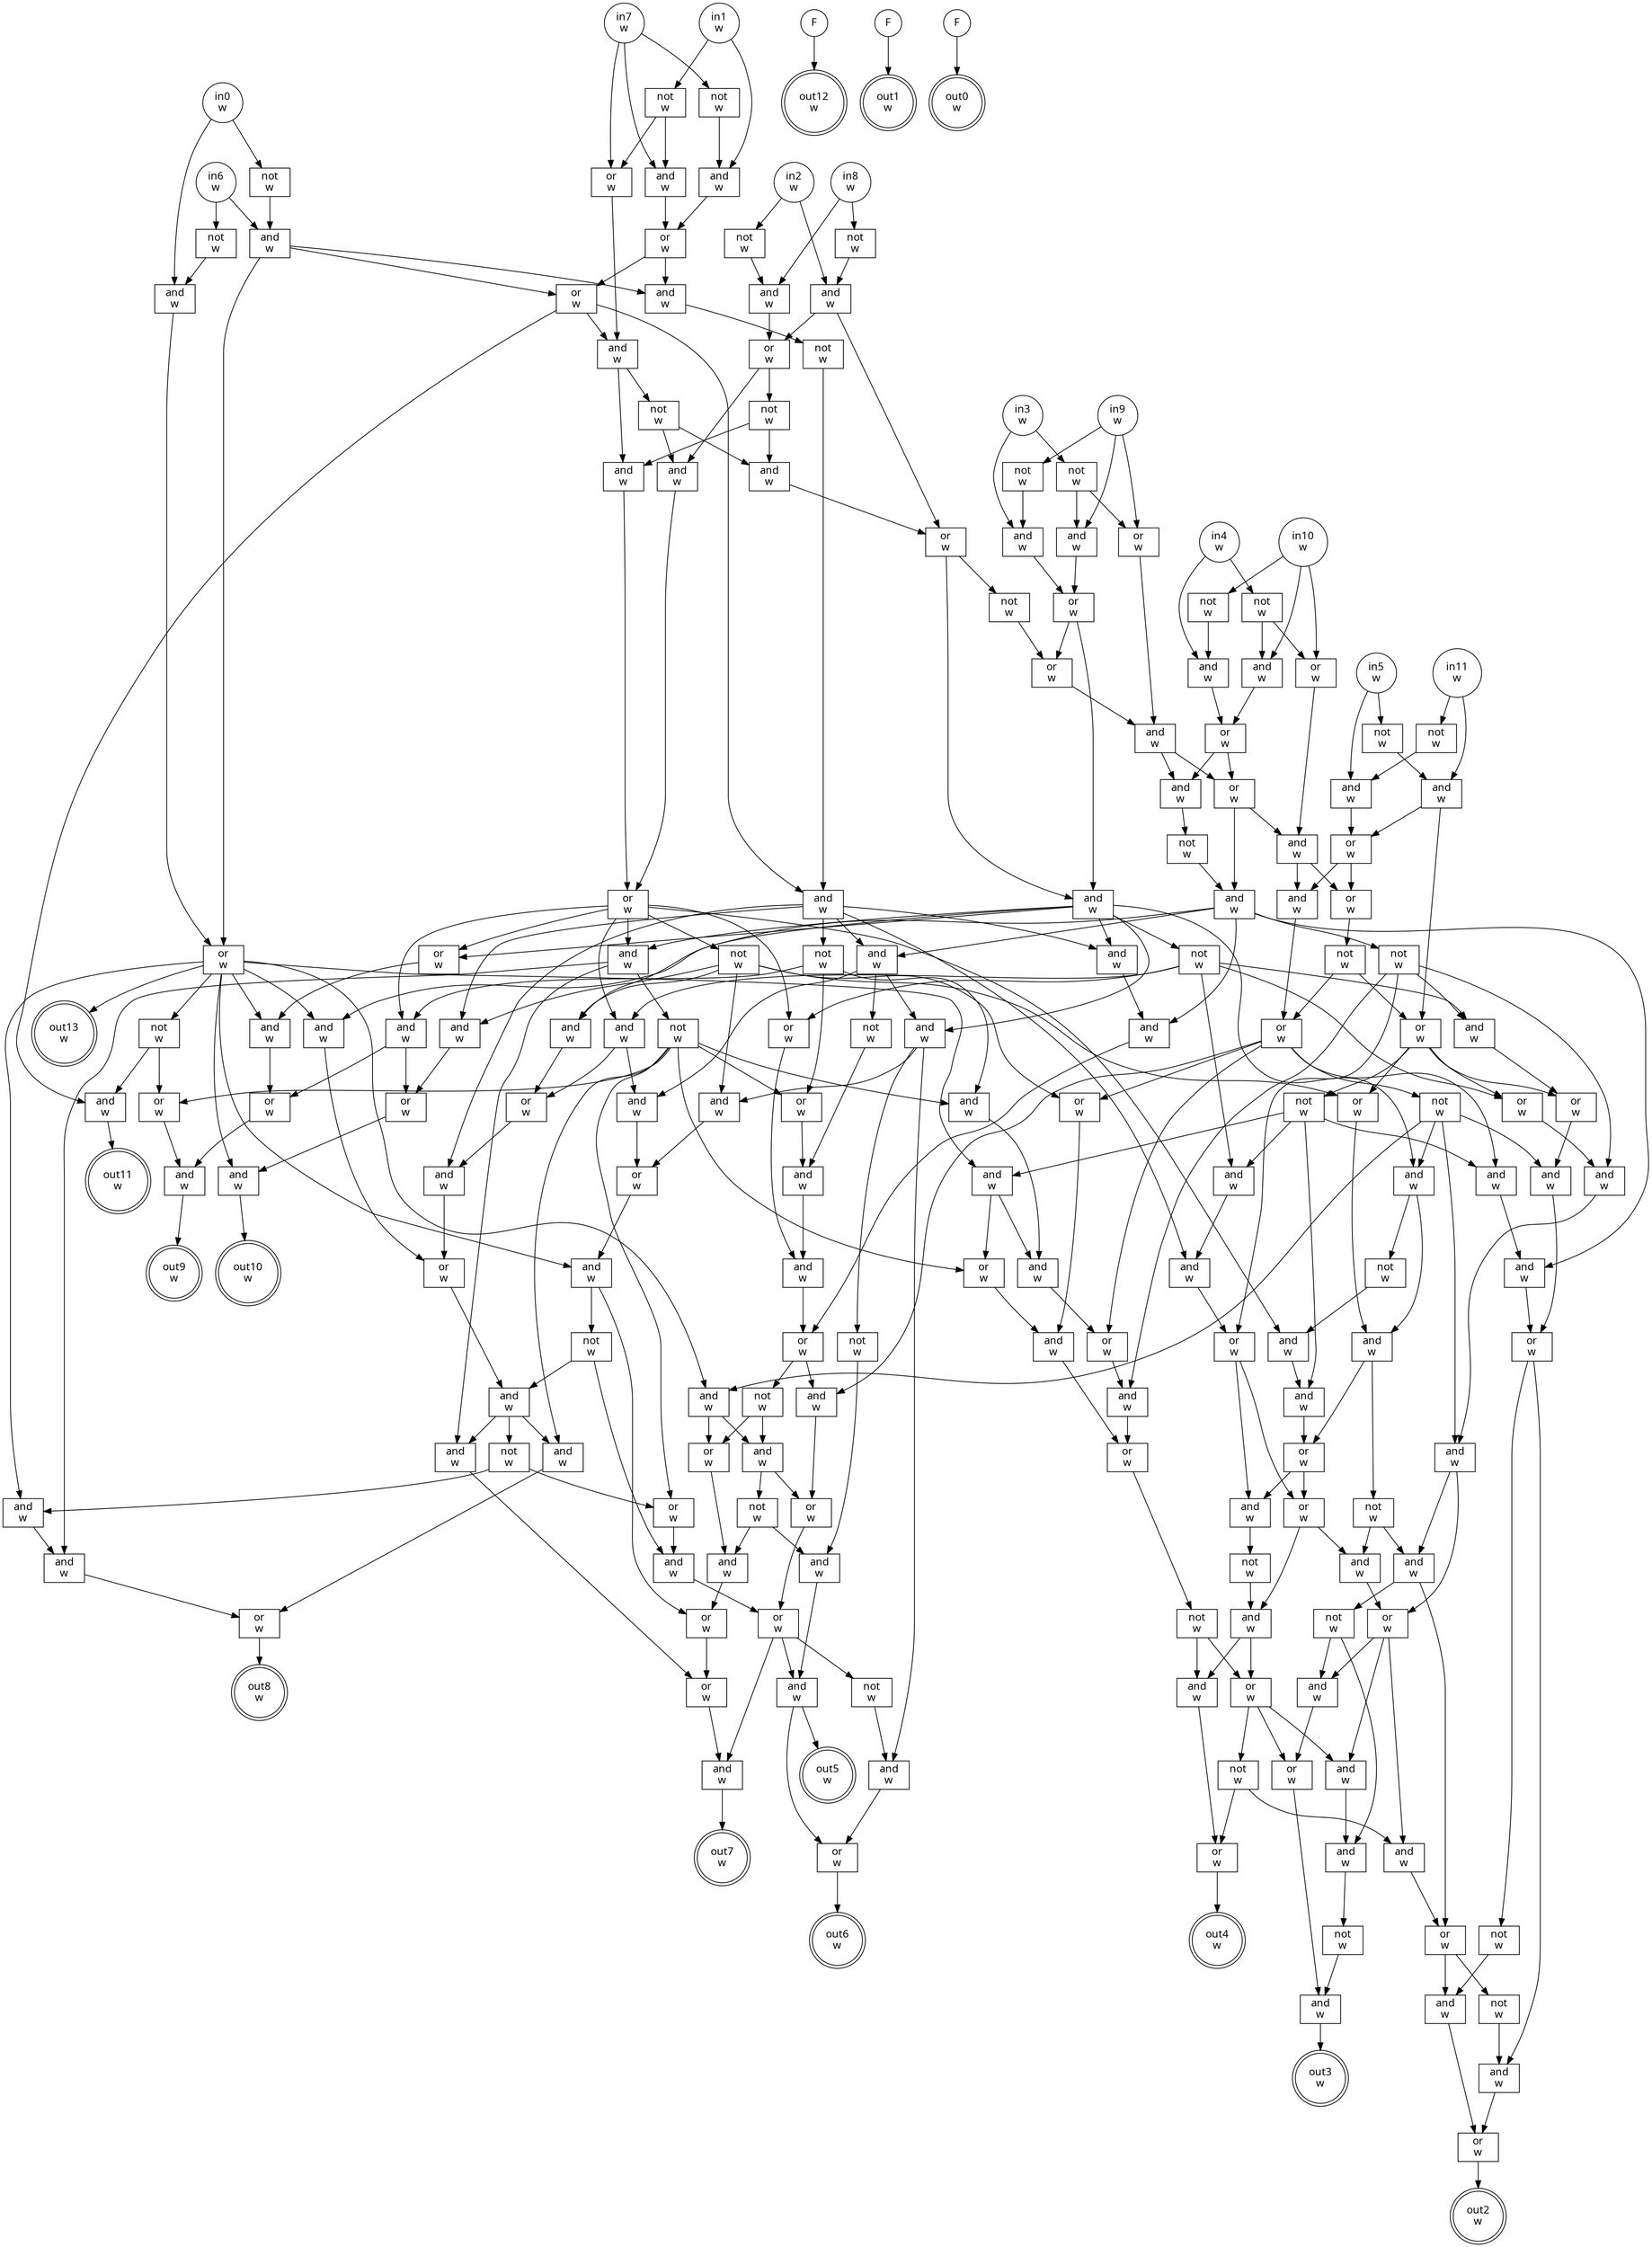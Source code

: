 digraph circuit{
	node [style = filled, fillcolor = white,shape=rect, fontname=geneva]
	g0 [label="in0\nw",shape=circle,fillcolor=white]
	g1 [label="in1\nw",shape=circle,fillcolor=white]
	g2 [label="in2\nw",shape=circle,fillcolor=white]
	g3 [label="in3\nw",shape=circle,fillcolor=white]
	g4 [label="in4\nw",shape=circle,fillcolor=white]
	g5 [label="in5\nw",shape=circle,fillcolor=white]
	g6 [label="in6\nw",shape=circle,fillcolor=white]
	g7 [label="in7\nw",shape=circle,fillcolor=white]
	g8 [label="in8\nw",shape=circle,fillcolor=white]
	g9 [label="in9\nw",shape=circle,fillcolor=white]
	g10 [label="in10\nw",shape=circle,fillcolor=white]
	g11 [label="in11\nw",shape=circle,fillcolor=white]
	g12 [label="F",shape=circle,fillcolor=white]
	g13 [label="F",shape=circle,fillcolor=white]
	g14 [label="F",shape=circle,fillcolor=white]
	g15 [label="not\nw",fillcolor=white]
	g16 [label="not\nw",fillcolor=white]
	g17 [label="not\nw",fillcolor=white]
	g18 [label="not\nw",fillcolor=white]
	g19 [label="not\nw",fillcolor=white]
	g20 [label="not\nw",fillcolor=white]
	g21 [label="and\nw",fillcolor=white]
	g22 [label="not\nw",fillcolor=white]
	g23 [label="and\nw",fillcolor=white]
	g24 [label="or\nw",fillcolor=white]
	g25 [label="and\nw",fillcolor=white]
	g26 [label="not\nw",fillcolor=white]
	g27 [label="and\nw",fillcolor=white]
	g28 [label="or\nw",fillcolor=white]
	g29 [label="or\nw",fillcolor=white]
	g30 [label="and\nw",fillcolor=white]
	g31 [label="not\nw",fillcolor=white]
	g32 [label="and\nw",fillcolor=white]
	g33 [label="or\nw",fillcolor=white]
	g34 [label="or\nw",fillcolor=white]
	g35 [label="and\nw",fillcolor=white]
	g36 [label="not\nw",fillcolor=white]
	g37 [label="and\nw",fillcolor=white]
	g38 [label="or\nw",fillcolor=white]
	g39 [label="not\nw",fillcolor=white]
	g40 [label="and\nw",fillcolor=white]
	g41 [label="not\nw",fillcolor=white]
	g42 [label="and\nw",fillcolor=white]
	g43 [label="or\nw",fillcolor=white]
	g44 [label="or\nw",fillcolor=white]
	g45 [label="and\nw",fillcolor=white]
	g46 [label="not\nw",fillcolor=white]
	g47 [label="and\nw",fillcolor=white]
	g48 [label="or\nw",fillcolor=white]
	g49 [label="not\nw",fillcolor=white]
	g50 [label="or\nw",fillcolor=white]
	g51 [label="and\nw",fillcolor=white]
	g52 [label="and\nw",fillcolor=white]
	g53 [label="and\nw",fillcolor=white]
	g54 [label="not\nw",fillcolor=white]
	g55 [label="and\nw",fillcolor=white]
	g56 [label="or\nw",fillcolor=white]
	g57 [label="not\nw",fillcolor=white]
	g58 [label="and\nw",fillcolor=white]
	g59 [label="or\nw",fillcolor=white]
	g60 [label="and\nw",fillcolor=white]
	g61 [label="and\nw",fillcolor=white]
	g62 [label="not\nw",fillcolor=white]
	g63 [label="or\nw",fillcolor=white]
	g64 [label="or\nw",fillcolor=white]
	g65 [label="and\nw",fillcolor=white]
	g66 [label="and\nw",fillcolor=white]
	g67 [label="not\nw",fillcolor=white]
	g68 [label="and\nw",fillcolor=white]
	g69 [label="or\nw",fillcolor=white]
	g70 [label="or\nw",fillcolor=white]
	g71 [label="not\nw",fillcolor=white]
	g72 [label="or\nw",fillcolor=white]
	g73 [label="and\nw",fillcolor=white]
	g74 [label="or\nw",fillcolor=white]
	g75 [label="and\nw",fillcolor=white]
	g76 [label="or\nw",fillcolor=white]
	g77 [label="not\nw",fillcolor=white]
	g78 [label="or\nw",fillcolor=white]
	g79 [label="or\nw",fillcolor=white]
	g80 [label="or\nw",fillcolor=white]
	g81 [label="not\nw",fillcolor=white]
	g82 [label="and\nw",fillcolor=white]
	g83 [label="and\nw",fillcolor=white]
	g84 [label="or\nw",fillcolor=white]
	g85 [label="and\nw",fillcolor=white]
	g86 [label="or\nw",fillcolor=white]
	g87 [label="or\nw",fillcolor=white]
	g88 [label="and\nw",fillcolor=white]
	g89 [label="and\nw",fillcolor=white]
	g90 [label="not\nw",fillcolor=white]
	g91 [label="and\nw",fillcolor=white]
	g92 [label="and\nw",fillcolor=white]
	g93 [label="and\nw",fillcolor=white]
	g94 [label="not\nw",fillcolor=white]
	g95 [label="not\nw",fillcolor=white]
	g96 [label="and\nw",fillcolor=white]
	g97 [label="and\nw",fillcolor=white]
	g98 [label="or\nw",fillcolor=white]
	g99 [label="and\nw",fillcolor=white]
	g100 [label="not\nw",fillcolor=white]
	g101 [label="and\nw",fillcolor=white]
	g102 [label="and\nw",fillcolor=white]
	g103 [label="and\nw",fillcolor=white]
	g104 [label="not\nw",fillcolor=white]
	g105 [label="and\nw",fillcolor=white]
	g106 [label="and\nw",fillcolor=white]
	g107 [label="and\nw",fillcolor=white]
	g108 [label="not\nw",fillcolor=white]
	g109 [label="and\nw",fillcolor=white]
	g110 [label="or\nw",fillcolor=white]
	g111 [label="and\nw",fillcolor=white]
	g112 [label="or\nw",fillcolor=white]
	g113 [label="not\nw",fillcolor=white]
	g114 [label="and\nw",fillcolor=white]
	g115 [label="not\nw",fillcolor=white]
	g116 [label="and\nw",fillcolor=white]
	g117 [label="and\nw",fillcolor=white]
	g118 [label="and\nw",fillcolor=white]
	g119 [label="or\nw",fillcolor=white]
	g120 [label="and\nw",fillcolor=white]
	g121 [label="and\nw",fillcolor=white]
	g122 [label="and\nw",fillcolor=white]
	g123 [label="and\nw",fillcolor=white]
	g124 [label="or\nw",fillcolor=white]
	g125 [label="and\nw",fillcolor=white]
	g126 [label="not\nw",fillcolor=white]
	g127 [label="and\nw",fillcolor=white]
	g128 [label="and\nw",fillcolor=white]
	g129 [label="and\nw",fillcolor=white]
	g130 [label="not\nw",fillcolor=white]
	g131 [label="and\nw",fillcolor=white]
	g132 [label="and\nw",fillcolor=white]
	g133 [label="or\nw",fillcolor=white]
	g134 [label="or\nw",fillcolor=white]
	g135 [label="and\nw",fillcolor=white]
	g136 [label="not\nw",fillcolor=white]
	g137 [label="not\nw",fillcolor=white]
	g138 [label="and\nw",fillcolor=white]
	g139 [label="and\nw",fillcolor=white]
	g140 [label="and\nw",fillcolor=white]
	g141 [label="or\nw",fillcolor=white]
	g142 [label="or\nw",fillcolor=white]
	g143 [label="and\nw",fillcolor=white]
	g144 [label="or\nw",fillcolor=white]
	g145 [label="and\nw",fillcolor=white]
	g146 [label="and\nw",fillcolor=white]
	g147 [label="not\nw",fillcolor=white]
	g148 [label="and\nw",fillcolor=white]
	g149 [label="not\nw",fillcolor=white]
	g150 [label="and\nw",fillcolor=white]
	g151 [label="or\nw",fillcolor=white]
	g152 [label="and\nw",fillcolor=white]
	g153 [label="or\nw",fillcolor=white]
	g154 [label="and\nw",fillcolor=white]
	g155 [label="or\nw",fillcolor=white]
	g156 [label="and\nw",fillcolor=white]
	g157 [label="and\nw",fillcolor=white]
	g158 [label="or\nw",fillcolor=white]
	g159 [label="and\nw",fillcolor=white]
	g160 [label="not\nw",fillcolor=white]
	g161 [label="or\nw",fillcolor=white]
	g162 [label="and\nw",fillcolor=white]
	g163 [label="or\nw",fillcolor=white]
	g164 [label="or\nw",fillcolor=white]
	g165 [label="not\nw",fillcolor=white]
	g166 [label="and\nw",fillcolor=white]
	g167 [label="not\nw",fillcolor=white]
	g168 [label="and\nw",fillcolor=white]
	g169 [label="or\nw",fillcolor=white]
	g170 [label="or\nw",fillcolor=white]
	g171 [label="and\nw",fillcolor=white]
	g172 [label="and\nw",fillcolor=white]
	g173 [label="and\nw",fillcolor=white]
	g174 [label="or\nw",fillcolor=white]
	g175 [label="and\nw",fillcolor=white]
	g176 [label="and\nw",fillcolor=white]
	g177 [label="or\nw",fillcolor=white]
	g178 [label="and\nw",fillcolor=white]
	g179 [label="or\nw",fillcolor=white]
	g180 [label="not\nw",fillcolor=white]
	g181 [label="or\nw",fillcolor=white]
	g182 [label="or\nw",fillcolor=white]
	g183 [label="and\nw",fillcolor=white]
	g184 [label="and\nw",fillcolor=white]
	g185 [label="not\nw",fillcolor=white]
	g186 [label="and\nw",fillcolor=white]
	g187 [label="not\nw",fillcolor=white]
	g188 [label="and\nw",fillcolor=white]
	g189 [label="or\nw",fillcolor=white]
	g190 [label="and\nw",fillcolor=white]
	g191 [label="not\nw",fillcolor=white]
	g192 [label="and\nw",fillcolor=white]
	g193 [label="or\nw",fillcolor=white]
	g194 [label="and\nw",fillcolor=white]
	g195 [label="or\nw",fillcolor=white]
	g196 [label="out0\nw",shape=doublecircle,fillcolor=white]
	g197 [label="out1\nw",shape=doublecircle,fillcolor=white]
	g198 [label="out2\nw",shape=doublecircle,fillcolor=white]
	g199 [label="out3\nw",shape=doublecircle,fillcolor=white]
	g200 [label="out4\nw",shape=doublecircle,fillcolor=white]
	g201 [label="out5\nw",shape=doublecircle,fillcolor=white]
	g202 [label="out6\nw",shape=doublecircle,fillcolor=white]
	g203 [label="out7\nw",shape=doublecircle,fillcolor=white]
	g204 [label="out8\nw",shape=doublecircle,fillcolor=white]
	g205 [label="out9\nw",shape=doublecircle,fillcolor=white]
	g206 [label="out10\nw",shape=doublecircle,fillcolor=white]
	g207 [label="out11\nw",shape=doublecircle,fillcolor=white]
	g208 [label="out12\nw",shape=doublecircle,fillcolor=white]
	g209 [label="out13\nw",shape=doublecircle,fillcolor=white]
	edge [fontname=Geneva,fontcolor=forestgreen]
	g0->g45
	g0->g46
	g1->g40
	g1->g41
	g2->g35
	g2->g36
	g3->g30
	g3->g31
	g4->g25
	g4->g26
	g5->g21
	g5->g22
	g6->g20
	g6->g47
	g7->g19
	g7->g42
	g7->g44
	g8->g18
	g8->g37
	g9->g17
	g9->g32
	g9->g34
	g10->g16
	g10->g27
	g10->g29
	g11->g15
	g11->g23
	g12->g208
	g13->g197
	g14->g196
	g15->g21
	g16->g25
	g17->g30
	g18->g35
	g19->g40
	g20->g45
	g21->g24
	g22->g23
	g23->g24
	g23->g78
	g24->g76
	g24->g85
	g25->g28
	g26->g27
	g26->g29
	g27->g28
	g28->g74
	g28->g99
	g29->g75
	g30->g33
	g31->g32
	g31->g34
	g32->g33
	g33->g60
	g33->g72
	g34->g73
	g35->g38
	g35->g59
	g36->g37
	g37->g38
	g38->g39
	g38->g55
	g39->g53
	g39->g58
	g40->g43
	g41->g42
	g41->g44
	g42->g43
	g43->g50
	g43->g114
	g44->g52
	g45->g48
	g46->g47
	g47->g48
	g47->g50
	g47->g114
	g48->g49
	g48->g65
	g48->g83
	g48->g91
	g48->g102
	g48->g125
	g48->g131
	g48->g152
	g48->g209
	g49->g51
	g49->g63
	g50->g51
	g50->g52
	g50->g116
	g51->g207
	g52->g53
	g52->g54
	g53->g56
	g54->g55
	g54->g58
	g55->g56
	g56->g57
	g56->g61
	g56->g64
	g56->g68
	g56->g70
	g56->g96
	g56->g150
	g57->g66
	g57->g79
	g57->g87
	g57->g117
	g57->g123
	g58->g59
	g59->g60
	g59->g71
	g60->g61
	g60->g64
	g60->g66
	g60->g67
	g60->g92
	g60->g122
	g60->g138
	g61->g62
	g61->g129
	g61->g132
	g62->g63
	g62->g84
	g62->g128
	g62->g134
	g62->g155
	g62->g175
	g63->g154
	g64->g65
	g65->g153
	g66->g69
	g67->g68
	g67->g70
	g67->g80
	g67->g82
	g67->g109
	g68->g69
	g68->g121
	g69->g118
	g70->g157
	g71->g72
	g72->g73
	g73->g74
	g73->g99
	g74->g75
	g74->g101
	g75->g76
	g75->g85
	g76->g77
	g77->g78
	g77->g86
	g78->g79
	g78->g80
	g78->g81
	g78->g110
	g79->g93
	g80->g105
	g81->g82
	g81->g83
	g81->g89
	g81->g97
	g82->g140
	g83->g84
	g83->g176
	g84->g88
	g85->g86
	g86->g87
	g86->g89
	g86->g90
	g86->g159
	g86->g177
	g87->g88
	g88->g179
	g89->g103
	g90->g91
	g90->g92
	g90->g106
	g90->g111
	g91->g161
	g91->g162
	g92->g93
	g92->g95
	g93->g94
	g93->g98
	g94->g107
	g94->g143
	g95->g96
	g96->g97
	g97->g98
	g98->g142
	g98->g146
	g99->g100
	g100->g101
	g101->g102
	g101->g103
	g101->g104
	g101->g120
	g101->g139
	g102->g119
	g103->g112
	g104->g105
	g104->g109
	g104->g141
	g104->g178
	g105->g106
	g106->g107
	g106->g144
	g107->g108
	g107->g189
	g108->g145
	g108->g184
	g109->g110
	g110->g111
	g111->g112
	g112->g113
	g112->g192
	g113->g190
	g114->g115
	g115->g116
	g116->g117
	g116->g118
	g116->g120
	g116->g138
	g116->g140
	g116->g149
	g117->g151
	g118->g119
	g119->g127
	g120->g121
	g120->g122
	g120->g137
	g121->g124
	g122->g123
	g122->g136
	g122->g166
	g123->g124
	g124->g125
	g125->g126
	g125->g169
	g126->g127
	g126->g135
	g127->g128
	g127->g129
	g127->g130
	g128->g133
	g129->g170
	g130->g131
	g130->g134
	g131->g132
	g132->g133
	g133->g204
	g134->g135
	g135->g164
	g136->g172
	g137->g156
	g138->g139
	g139->g158
	g140->g141
	g141->g142
	g141->g146
	g142->g143
	g142->g148
	g143->g144
	g144->g145
	g144->g183
	g144->g188
	g145->g182
	g146->g147
	g147->g148
	g148->g181
	g148->g194
	g149->g150
	g149->g155
	g149->g175
	g150->g151
	g150->g153
	g151->g152
	g152->g206
	g153->g154
	g154->g205
	g155->g156
	g156->g157
	g157->g158
	g158->g159
	g158->g160
	g159->g163
	g160->g161
	g160->g162
	g161->g168
	g162->g163
	g162->g167
	g163->g164
	g164->g165
	g164->g171
	g164->g173
	g165->g166
	g166->g174
	g167->g168
	g167->g172
	g168->g169
	g169->g170
	g170->g171
	g171->g203
	g172->g173
	g173->g174
	g173->g201
	g174->g202
	g175->g176
	g176->g177
	g177->g178
	g178->g179
	g179->g180
	g180->g181
	g180->g194
	g181->g182
	g181->g183
	g181->g187
	g182->g186
	g183->g184
	g184->g185
	g185->g186
	g186->g199
	g187->g188
	g187->g195
	g188->g189
	g189->g190
	g189->g191
	g190->g193
	g191->g192
	g192->g193
	g193->g198
	g194->g195
	g195->g200
}